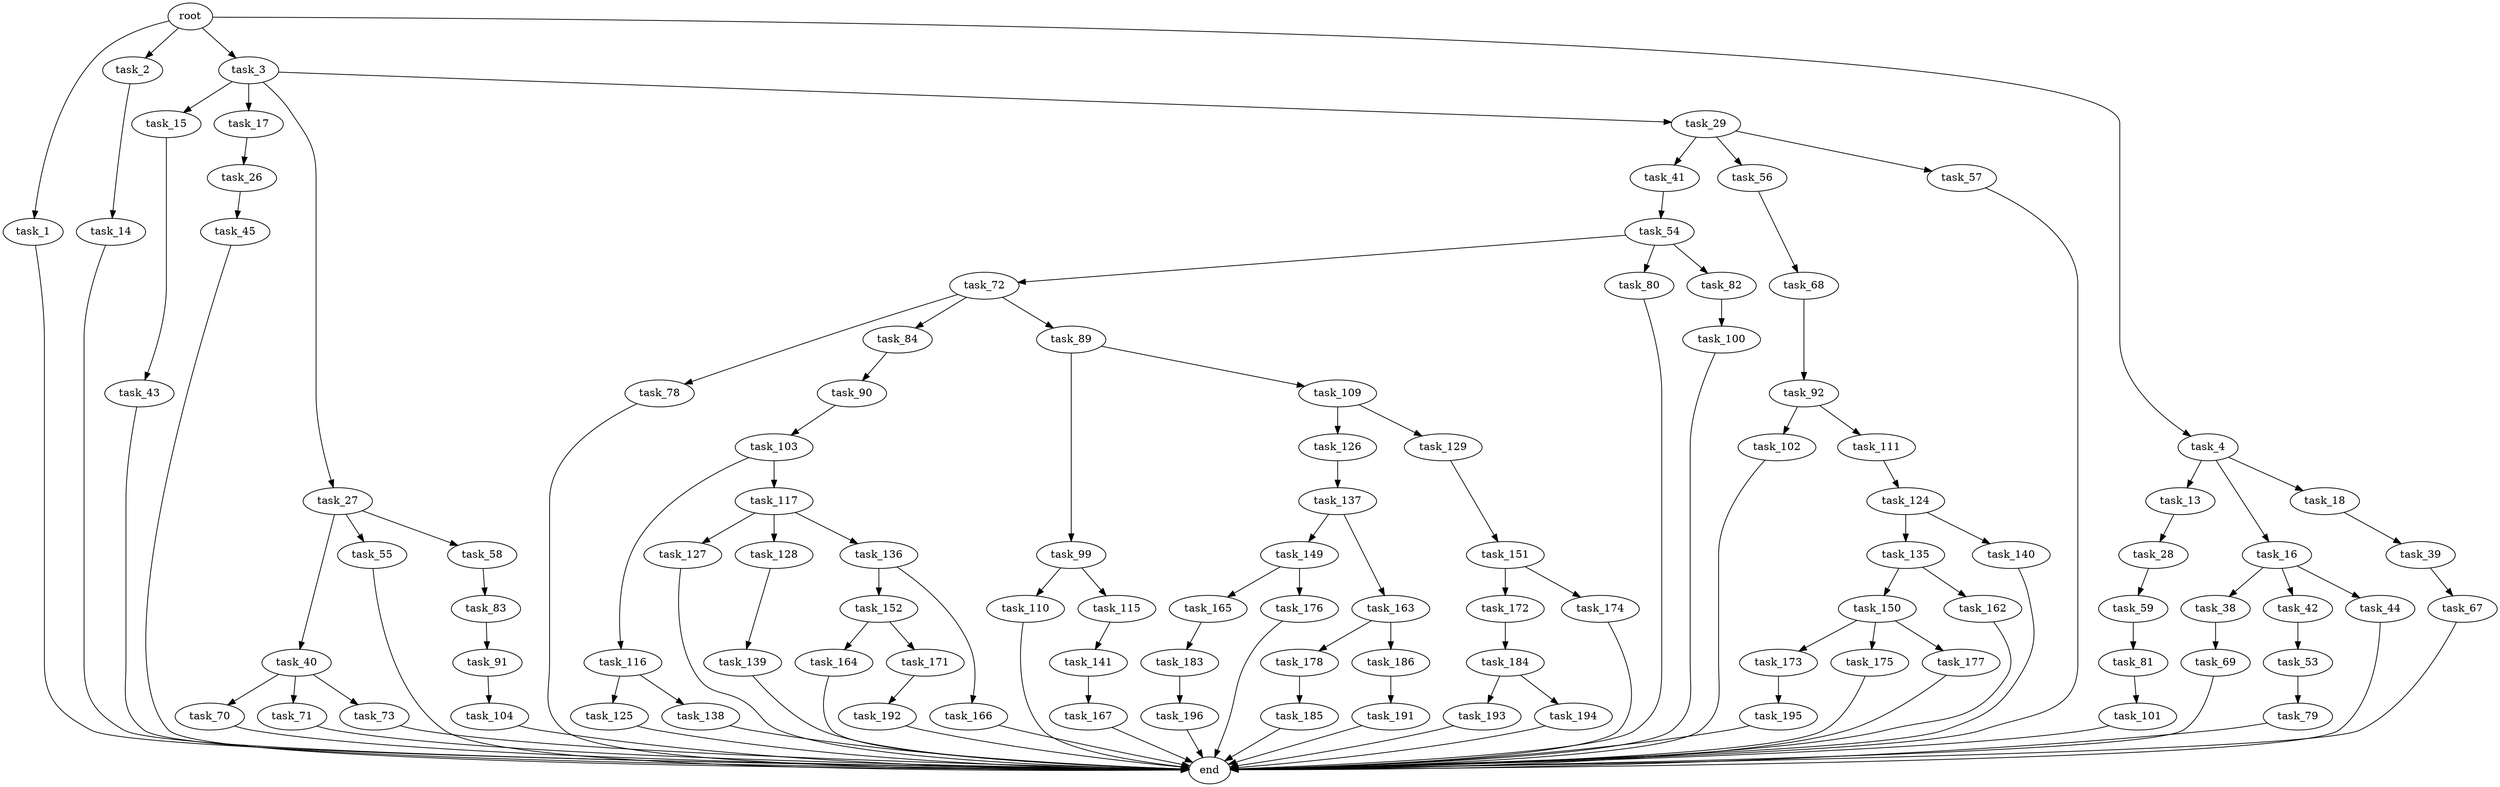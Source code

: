 digraph G {
  root [size="0.000000"];
  task_1 [size="231928233984.000000"];
  task_2 [size="1073741824000.000000"];
  task_3 [size="500092176149.000000"];
  task_4 [size="407592556488.000000"];
  end [size="0.000000"];
  task_14 [size="8589934592.000000"];
  task_15 [size="1073741824000.000000"];
  task_17 [size="19688956168.000000"];
  task_27 [size="26852291526.000000"];
  task_29 [size="189483058068.000000"];
  task_13 [size="48295618750.000000"];
  task_16 [size="2663097890.000000"];
  task_18 [size="368293445632.000000"];
  task_28 [size="666079627408.000000"];
  task_43 [size="8589934592.000000"];
  task_38 [size="155279580011.000000"];
  task_42 [size="368293445632.000000"];
  task_44 [size="1905738746.000000"];
  task_26 [size="136214281660.000000"];
  task_39 [size="2015921850.000000"];
  task_45 [size="24545606341.000000"];
  task_40 [size="19284899392.000000"];
  task_55 [size="9882031850.000000"];
  task_58 [size="13291591897.000000"];
  task_59 [size="868885430574.000000"];
  task_41 [size="62974951808.000000"];
  task_56 [size="134217728000.000000"];
  task_57 [size="368293445632.000000"];
  task_69 [size="17898012072.000000"];
  task_67 [size="8589934592.000000"];
  task_70 [size="231928233984.000000"];
  task_71 [size="134217728000.000000"];
  task_73 [size="6714991715.000000"];
  task_54 [size="162645413034.000000"];
  task_53 [size="549755813888.000000"];
  task_79 [size="116859311726.000000"];
  task_72 [size="28991029248.000000"];
  task_80 [size="259172010989.000000"];
  task_82 [size="780652890212.000000"];
  task_68 [size="2021131587.000000"];
  task_83 [size="68719476736.000000"];
  task_81 [size="1073741824000.000000"];
  task_92 [size="231928233984.000000"];
  task_78 [size="368293445632.000000"];
  task_84 [size="134217728000.000000"];
  task_89 [size="3073799773.000000"];
  task_101 [size="1737761349.000000"];
  task_100 [size="4677906223.000000"];
  task_91 [size="231928233984.000000"];
  task_90 [size="1317203540.000000"];
  task_99 [size="7260307990.000000"];
  task_109 [size="8589934592.000000"];
  task_103 [size="3990118939.000000"];
  task_104 [size="2083170097.000000"];
  task_102 [size="36918896369.000000"];
  task_111 [size="20513103135.000000"];
  task_110 [size="68719476736.000000"];
  task_115 [size="8793665696.000000"];
  task_116 [size="279803170481.000000"];
  task_117 [size="12052615997.000000"];
  task_126 [size="62814012231.000000"];
  task_129 [size="4088890646.000000"];
  task_124 [size="69662342372.000000"];
  task_141 [size="675475017526.000000"];
  task_125 [size="346882727845.000000"];
  task_138 [size="110489193737.000000"];
  task_127 [size="20581155772.000000"];
  task_128 [size="134217728000.000000"];
  task_136 [size="1073741824000.000000"];
  task_135 [size="8589934592.000000"];
  task_140 [size="549755813888.000000"];
  task_137 [size="231928233984.000000"];
  task_139 [size="141727014888.000000"];
  task_151 [size="549755813888.000000"];
  task_150 [size="16859444334.000000"];
  task_162 [size="3486717491.000000"];
  task_152 [size="22351430567.000000"];
  task_166 [size="273412832160.000000"];
  task_149 [size="1073741824000.000000"];
  task_163 [size="68719476736.000000"];
  task_167 [size="68719476736.000000"];
  task_165 [size="2247211290.000000"];
  task_176 [size="368293445632.000000"];
  task_173 [size="8589934592.000000"];
  task_175 [size="4463753155.000000"];
  task_177 [size="134217728000.000000"];
  task_172 [size="34224456970.000000"];
  task_174 [size="1073741824000.000000"];
  task_164 [size="1711146960.000000"];
  task_171 [size="26526597234.000000"];
  task_178 [size="137678189391.000000"];
  task_186 [size="185962208118.000000"];
  task_183 [size="7385393356.000000"];
  task_192 [size="462498945308.000000"];
  task_184 [size="1024390333787.000000"];
  task_195 [size="3004295898.000000"];
  task_185 [size="28991029248.000000"];
  task_196 [size="370262841444.000000"];
  task_193 [size="549755813888.000000"];
  task_194 [size="2943034088.000000"];
  task_191 [size="248050430682.000000"];

  root -> task_1 [size="1.000000"];
  root -> task_2 [size="1.000000"];
  root -> task_3 [size="1.000000"];
  root -> task_4 [size="1.000000"];
  task_1 -> end [size="1.000000"];
  task_2 -> task_14 [size="838860800.000000"];
  task_3 -> task_15 [size="838860800.000000"];
  task_3 -> task_17 [size="838860800.000000"];
  task_3 -> task_27 [size="838860800.000000"];
  task_3 -> task_29 [size="838860800.000000"];
  task_4 -> task_13 [size="838860800.000000"];
  task_4 -> task_16 [size="838860800.000000"];
  task_4 -> task_18 [size="838860800.000000"];
  task_14 -> end [size="1.000000"];
  task_15 -> task_43 [size="838860800.000000"];
  task_17 -> task_26 [size="411041792.000000"];
  task_27 -> task_40 [size="536870912.000000"];
  task_27 -> task_55 [size="536870912.000000"];
  task_27 -> task_58 [size="536870912.000000"];
  task_29 -> task_41 [size="134217728.000000"];
  task_29 -> task_56 [size="134217728.000000"];
  task_29 -> task_57 [size="134217728.000000"];
  task_13 -> task_28 [size="838860800.000000"];
  task_16 -> task_38 [size="75497472.000000"];
  task_16 -> task_42 [size="75497472.000000"];
  task_16 -> task_44 [size="75497472.000000"];
  task_18 -> task_39 [size="411041792.000000"];
  task_28 -> task_59 [size="536870912.000000"];
  task_43 -> end [size="1.000000"];
  task_38 -> task_69 [size="301989888.000000"];
  task_42 -> task_53 [size="411041792.000000"];
  task_44 -> end [size="1.000000"];
  task_26 -> task_45 [size="411041792.000000"];
  task_39 -> task_67 [size="134217728.000000"];
  task_45 -> end [size="1.000000"];
  task_40 -> task_70 [size="301989888.000000"];
  task_40 -> task_71 [size="301989888.000000"];
  task_40 -> task_73 [size="301989888.000000"];
  task_55 -> end [size="1.000000"];
  task_58 -> task_83 [size="209715200.000000"];
  task_59 -> task_81 [size="679477248.000000"];
  task_41 -> task_54 [size="75497472.000000"];
  task_56 -> task_68 [size="209715200.000000"];
  task_57 -> end [size="1.000000"];
  task_69 -> end [size="1.000000"];
  task_67 -> end [size="1.000000"];
  task_70 -> end [size="1.000000"];
  task_71 -> end [size="1.000000"];
  task_73 -> end [size="1.000000"];
  task_54 -> task_72 [size="209715200.000000"];
  task_54 -> task_80 [size="209715200.000000"];
  task_54 -> task_82 [size="209715200.000000"];
  task_53 -> task_79 [size="536870912.000000"];
  task_79 -> end [size="1.000000"];
  task_72 -> task_78 [size="75497472.000000"];
  task_72 -> task_84 [size="75497472.000000"];
  task_72 -> task_89 [size="75497472.000000"];
  task_80 -> end [size="1.000000"];
  task_82 -> task_100 [size="536870912.000000"];
  task_68 -> task_92 [size="75497472.000000"];
  task_83 -> task_91 [size="134217728.000000"];
  task_81 -> task_101 [size="838860800.000000"];
  task_92 -> task_102 [size="301989888.000000"];
  task_92 -> task_111 [size="301989888.000000"];
  task_78 -> end [size="1.000000"];
  task_84 -> task_90 [size="209715200.000000"];
  task_89 -> task_99 [size="209715200.000000"];
  task_89 -> task_109 [size="209715200.000000"];
  task_101 -> end [size="1.000000"];
  task_100 -> end [size="1.000000"];
  task_91 -> task_104 [size="301989888.000000"];
  task_90 -> task_103 [size="75497472.000000"];
  task_99 -> task_110 [size="209715200.000000"];
  task_99 -> task_115 [size="209715200.000000"];
  task_109 -> task_126 [size="33554432.000000"];
  task_109 -> task_129 [size="33554432.000000"];
  task_103 -> task_116 [size="411041792.000000"];
  task_103 -> task_117 [size="411041792.000000"];
  task_104 -> end [size="1.000000"];
  task_102 -> end [size="1.000000"];
  task_111 -> task_124 [size="33554432.000000"];
  task_110 -> end [size="1.000000"];
  task_115 -> task_141 [size="536870912.000000"];
  task_116 -> task_125 [size="411041792.000000"];
  task_116 -> task_138 [size="411041792.000000"];
  task_117 -> task_127 [size="838860800.000000"];
  task_117 -> task_128 [size="838860800.000000"];
  task_117 -> task_136 [size="838860800.000000"];
  task_126 -> task_137 [size="75497472.000000"];
  task_129 -> task_151 [size="134217728.000000"];
  task_124 -> task_135 [size="75497472.000000"];
  task_124 -> task_140 [size="75497472.000000"];
  task_141 -> task_167 [size="679477248.000000"];
  task_125 -> end [size="1.000000"];
  task_138 -> end [size="1.000000"];
  task_127 -> end [size="1.000000"];
  task_128 -> task_139 [size="209715200.000000"];
  task_136 -> task_152 [size="838860800.000000"];
  task_136 -> task_166 [size="838860800.000000"];
  task_135 -> task_150 [size="33554432.000000"];
  task_135 -> task_162 [size="33554432.000000"];
  task_140 -> end [size="1.000000"];
  task_137 -> task_149 [size="301989888.000000"];
  task_137 -> task_163 [size="301989888.000000"];
  task_139 -> end [size="1.000000"];
  task_151 -> task_172 [size="536870912.000000"];
  task_151 -> task_174 [size="536870912.000000"];
  task_150 -> task_173 [size="838860800.000000"];
  task_150 -> task_175 [size="838860800.000000"];
  task_150 -> task_177 [size="838860800.000000"];
  task_162 -> end [size="1.000000"];
  task_152 -> task_164 [size="411041792.000000"];
  task_152 -> task_171 [size="411041792.000000"];
  task_166 -> end [size="1.000000"];
  task_149 -> task_165 [size="838860800.000000"];
  task_149 -> task_176 [size="838860800.000000"];
  task_163 -> task_178 [size="134217728.000000"];
  task_163 -> task_186 [size="134217728.000000"];
  task_167 -> end [size="1.000000"];
  task_165 -> task_183 [size="75497472.000000"];
  task_176 -> end [size="1.000000"];
  task_173 -> task_195 [size="33554432.000000"];
  task_175 -> end [size="1.000000"];
  task_177 -> end [size="1.000000"];
  task_172 -> task_184 [size="536870912.000000"];
  task_174 -> end [size="1.000000"];
  task_164 -> end [size="1.000000"];
  task_171 -> task_192 [size="536870912.000000"];
  task_178 -> task_185 [size="411041792.000000"];
  task_186 -> task_191 [size="209715200.000000"];
  task_183 -> task_196 [size="134217728.000000"];
  task_192 -> end [size="1.000000"];
  task_184 -> task_193 [size="679477248.000000"];
  task_184 -> task_194 [size="679477248.000000"];
  task_195 -> end [size="1.000000"];
  task_185 -> end [size="1.000000"];
  task_196 -> end [size="1.000000"];
  task_193 -> end [size="1.000000"];
  task_194 -> end [size="1.000000"];
  task_191 -> end [size="1.000000"];
}
